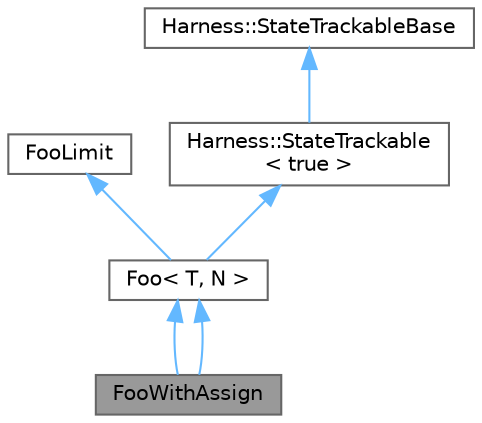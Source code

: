 digraph "FooWithAssign"
{
 // LATEX_PDF_SIZE
  bgcolor="transparent";
  edge [fontname=Helvetica,fontsize=10,labelfontname=Helvetica,labelfontsize=10];
  node [fontname=Helvetica,fontsize=10,shape=box,height=0.2,width=0.4];
  Node1 [id="Node000001",label="FooWithAssign",height=0.2,width=0.4,color="gray40", fillcolor="grey60", style="filled", fontcolor="black",tooltip=" "];
  Node2 -> Node1 [id="edge1_Node000001_Node000002",dir="back",color="steelblue1",style="solid",tooltip=" "];
  Node2 [id="Node000002",label="Foo\< T, N \>",height=0.2,width=0.4,color="gray40", fillcolor="white", style="filled",URL="$struct_foo.html",tooltip=" "];
  Node3 -> Node2 [id="edge2_Node000002_Node000003",dir="back",color="steelblue1",style="solid",tooltip=" "];
  Node3 [id="Node000003",label="FooLimit",height=0.2,width=0.4,color="gray40", fillcolor="white", style="filled",URL="$struct_foo_limit.html",tooltip=" "];
  Node4 -> Node2 [id="edge3_Node000002_Node000004",dir="back",color="steelblue1",style="solid",tooltip=" "];
  Node4 [id="Node000004",label="Harness::StateTrackable\l\< true \>",height=0.2,width=0.4,color="gray40", fillcolor="white", style="filled",URL="$struct_harness_1_1_state_trackable.html",tooltip=" "];
  Node5 -> Node4 [id="edge4_Node000004_Node000005",dir="back",color="steelblue1",style="solid",tooltip=" "];
  Node5 [id="Node000005",label="Harness::StateTrackableBase",height=0.2,width=0.4,color="gray40", fillcolor="white", style="filled",URL="$struct_harness_1_1_state_trackable_base.html",tooltip=" "];
  Node2 -> Node1 [id="edge5_Node000001_Node000002",dir="back",color="steelblue1",style="solid",tooltip=" "];
}
